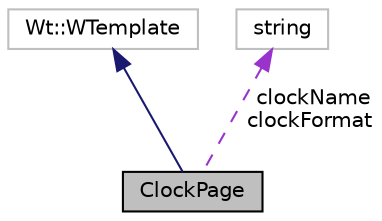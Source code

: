 digraph "ClockPage"
{
 // LATEX_PDF_SIZE
  edge [fontname="Helvetica",fontsize="10",labelfontname="Helvetica",labelfontsize="10"];
  node [fontname="Helvetica",fontsize="10",shape=record];
  Node1 [label="ClockPage",height=0.2,width=0.4,color="black", fillcolor="grey75", style="filled", fontcolor="black",tooltip="Clock UI page."];
  Node2 -> Node1 [dir="back",color="midnightblue",fontsize="10",style="solid"];
  Node2 [label="Wt::WTemplate",height=0.2,width=0.4,color="grey75", fillcolor="white", style="filled",tooltip=" "];
  Node3 -> Node1 [dir="back",color="darkorchid3",fontsize="10",style="dashed",label=" clockName\nclockFormat" ];
  Node3 [label="string",height=0.2,width=0.4,color="grey75", fillcolor="white", style="filled",tooltip=" "];
}
